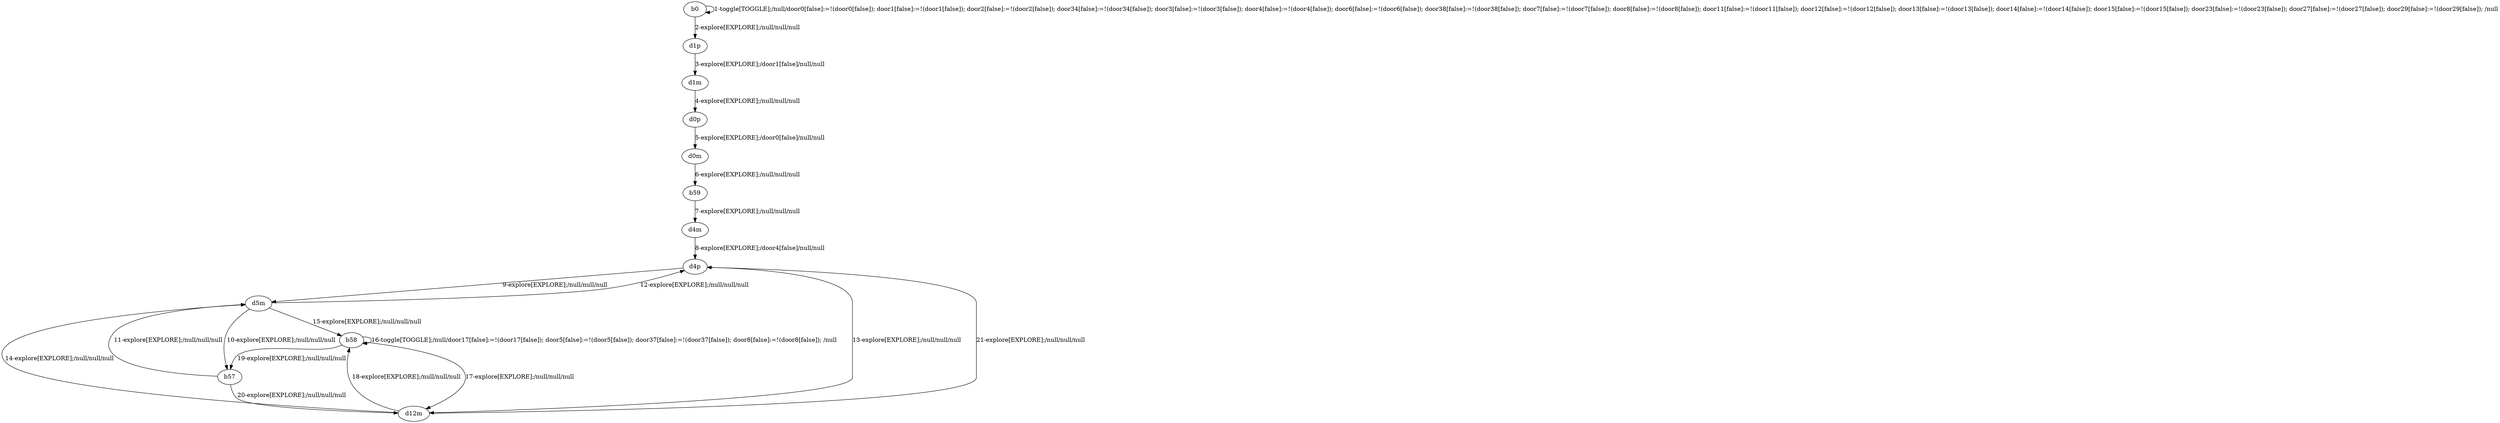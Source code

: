 # Total number of goals covered by this test: 1
# d12m --> d4p

digraph g {
"b0" -> "b0" [label = "1-toggle[TOGGLE];/null/door0[false]:=!(door0[false]); door1[false]:=!(door1[false]); door2[false]:=!(door2[false]); door34[false]:=!(door34[false]); door3[false]:=!(door3[false]); door4[false]:=!(door4[false]); door6[false]:=!(door6[false]); door38[false]:=!(door38[false]); door7[false]:=!(door7[false]); door8[false]:=!(door8[false]); door11[false]:=!(door11[false]); door12[false]:=!(door12[false]); door13[false]:=!(door13[false]); door14[false]:=!(door14[false]); door15[false]:=!(door15[false]); door23[false]:=!(door23[false]); door27[false]:=!(door27[false]); door29[false]:=!(door29[false]); /null"];
"b0" -> "d1p" [label = "2-explore[EXPLORE];/null/null/null"];
"d1p" -> "d1m" [label = "3-explore[EXPLORE];/door1[false]/null/null"];
"d1m" -> "d0p" [label = "4-explore[EXPLORE];/null/null/null"];
"d0p" -> "d0m" [label = "5-explore[EXPLORE];/door0[false]/null/null"];
"d0m" -> "b59" [label = "6-explore[EXPLORE];/null/null/null"];
"b59" -> "d4m" [label = "7-explore[EXPLORE];/null/null/null"];
"d4m" -> "d4p" [label = "8-explore[EXPLORE];/door4[false]/null/null"];
"d4p" -> "d5m" [label = "9-explore[EXPLORE];/null/null/null"];
"d5m" -> "b57" [label = "10-explore[EXPLORE];/null/null/null"];
"b57" -> "d5m" [label = "11-explore[EXPLORE];/null/null/null"];
"d5m" -> "d4p" [label = "12-explore[EXPLORE];/null/null/null"];
"d4p" -> "d12m" [label = "13-explore[EXPLORE];/null/null/null"];
"d12m" -> "d5m" [label = "14-explore[EXPLORE];/null/null/null"];
"d5m" -> "b58" [label = "15-explore[EXPLORE];/null/null/null"];
"b58" -> "b58" [label = "16-toggle[TOGGLE];/null/door17[false]:=!(door17[false]); door5[false]:=!(door5[false]); door37[false]:=!(door37[false]); door8[false]:=!(door8[false]); /null"];
"b58" -> "d12m" [label = "17-explore[EXPLORE];/null/null/null"];
"d12m" -> "b58" [label = "18-explore[EXPLORE];/null/null/null"];
"b58" -> "b57" [label = "19-explore[EXPLORE];/null/null/null"];
"b57" -> "d12m" [label = "20-explore[EXPLORE];/null/null/null"];
"d12m" -> "d4p" [label = "21-explore[EXPLORE];/null/null/null"];
}